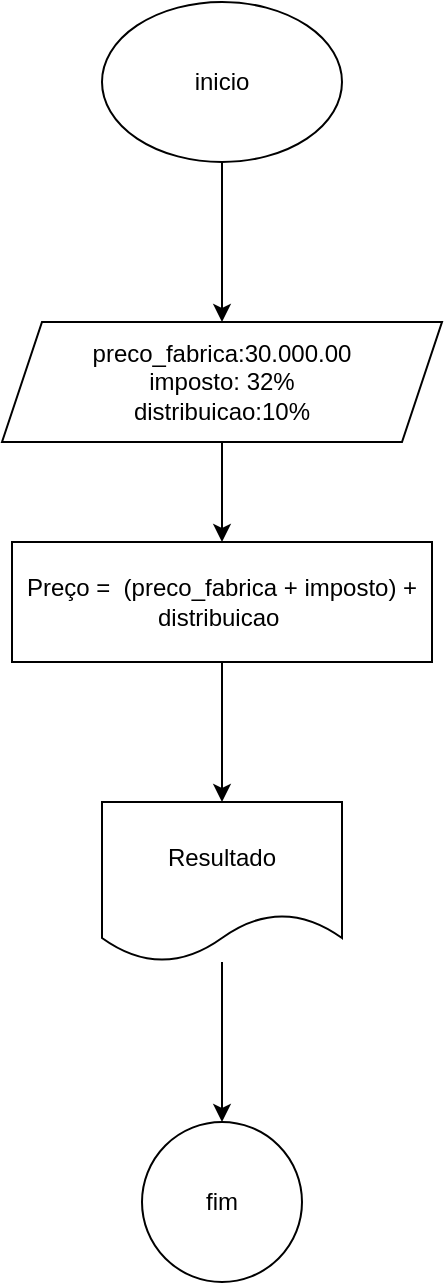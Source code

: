 <mxfile version="26.1.1">
  <diagram name="Página-1" id="bXyUmm0jjk4IurhE9vVV">
    <mxGraphModel grid="1" page="1" gridSize="10" guides="1" tooltips="1" connect="1" arrows="1" fold="1" pageScale="1" pageWidth="827" pageHeight="1169" math="0" shadow="0">
      <root>
        <mxCell id="0" />
        <mxCell id="1" parent="0" />
        <mxCell id="qFHkR71eeYyL2I2uWZvE-3" value="" style="edgeStyle=orthogonalEdgeStyle;rounded=0;orthogonalLoop=1;jettySize=auto;html=1;" edge="1" parent="1" source="qFHkR71eeYyL2I2uWZvE-1" target="qFHkR71eeYyL2I2uWZvE-2">
          <mxGeometry relative="1" as="geometry" />
        </mxCell>
        <mxCell id="qFHkR71eeYyL2I2uWZvE-1" value="inicio" style="ellipse;whiteSpace=wrap;html=1;" vertex="1" parent="1">
          <mxGeometry x="340" y="10" width="120" height="80" as="geometry" />
        </mxCell>
        <mxCell id="qFHkR71eeYyL2I2uWZvE-5" value="" style="edgeStyle=orthogonalEdgeStyle;rounded=0;orthogonalLoop=1;jettySize=auto;html=1;" edge="1" parent="1" source="qFHkR71eeYyL2I2uWZvE-2" target="qFHkR71eeYyL2I2uWZvE-4">
          <mxGeometry relative="1" as="geometry" />
        </mxCell>
        <mxCell id="qFHkR71eeYyL2I2uWZvE-2" value="preco_fabrica:30.000.00&lt;div&gt;imposto: 32%&lt;/div&gt;&lt;div&gt;distribuicao:10%&lt;/div&gt;" style="shape=parallelogram;perimeter=parallelogramPerimeter;whiteSpace=wrap;html=1;fixedSize=1;" vertex="1" parent="1">
          <mxGeometry x="290" y="170" width="220" height="60" as="geometry" />
        </mxCell>
        <mxCell id="qFHkR71eeYyL2I2uWZvE-7" value="" style="edgeStyle=orthogonalEdgeStyle;rounded=0;orthogonalLoop=1;jettySize=auto;html=1;" edge="1" parent="1" source="qFHkR71eeYyL2I2uWZvE-4" target="qFHkR71eeYyL2I2uWZvE-6">
          <mxGeometry relative="1" as="geometry" />
        </mxCell>
        <mxCell id="qFHkR71eeYyL2I2uWZvE-4" value="Preço =&amp;nbsp; (preco_fabrica + imposto) + distribuicao&amp;nbsp;" style="whiteSpace=wrap;html=1;" vertex="1" parent="1">
          <mxGeometry x="295" y="280" width="210" height="60" as="geometry" />
        </mxCell>
        <mxCell id="qFHkR71eeYyL2I2uWZvE-9" value="" style="edgeStyle=orthogonalEdgeStyle;rounded=0;orthogonalLoop=1;jettySize=auto;html=1;" edge="1" parent="1" source="qFHkR71eeYyL2I2uWZvE-6" target="qFHkR71eeYyL2I2uWZvE-8">
          <mxGeometry relative="1" as="geometry" />
        </mxCell>
        <mxCell id="qFHkR71eeYyL2I2uWZvE-6" value="Resultado" style="shape=document;whiteSpace=wrap;html=1;boundedLbl=1;" vertex="1" parent="1">
          <mxGeometry x="340" y="410" width="120" height="80" as="geometry" />
        </mxCell>
        <mxCell id="qFHkR71eeYyL2I2uWZvE-8" value="fim" style="ellipse;whiteSpace=wrap;html=1;" vertex="1" parent="1">
          <mxGeometry x="360" y="570" width="80" height="80" as="geometry" />
        </mxCell>
      </root>
    </mxGraphModel>
  </diagram>
</mxfile>
